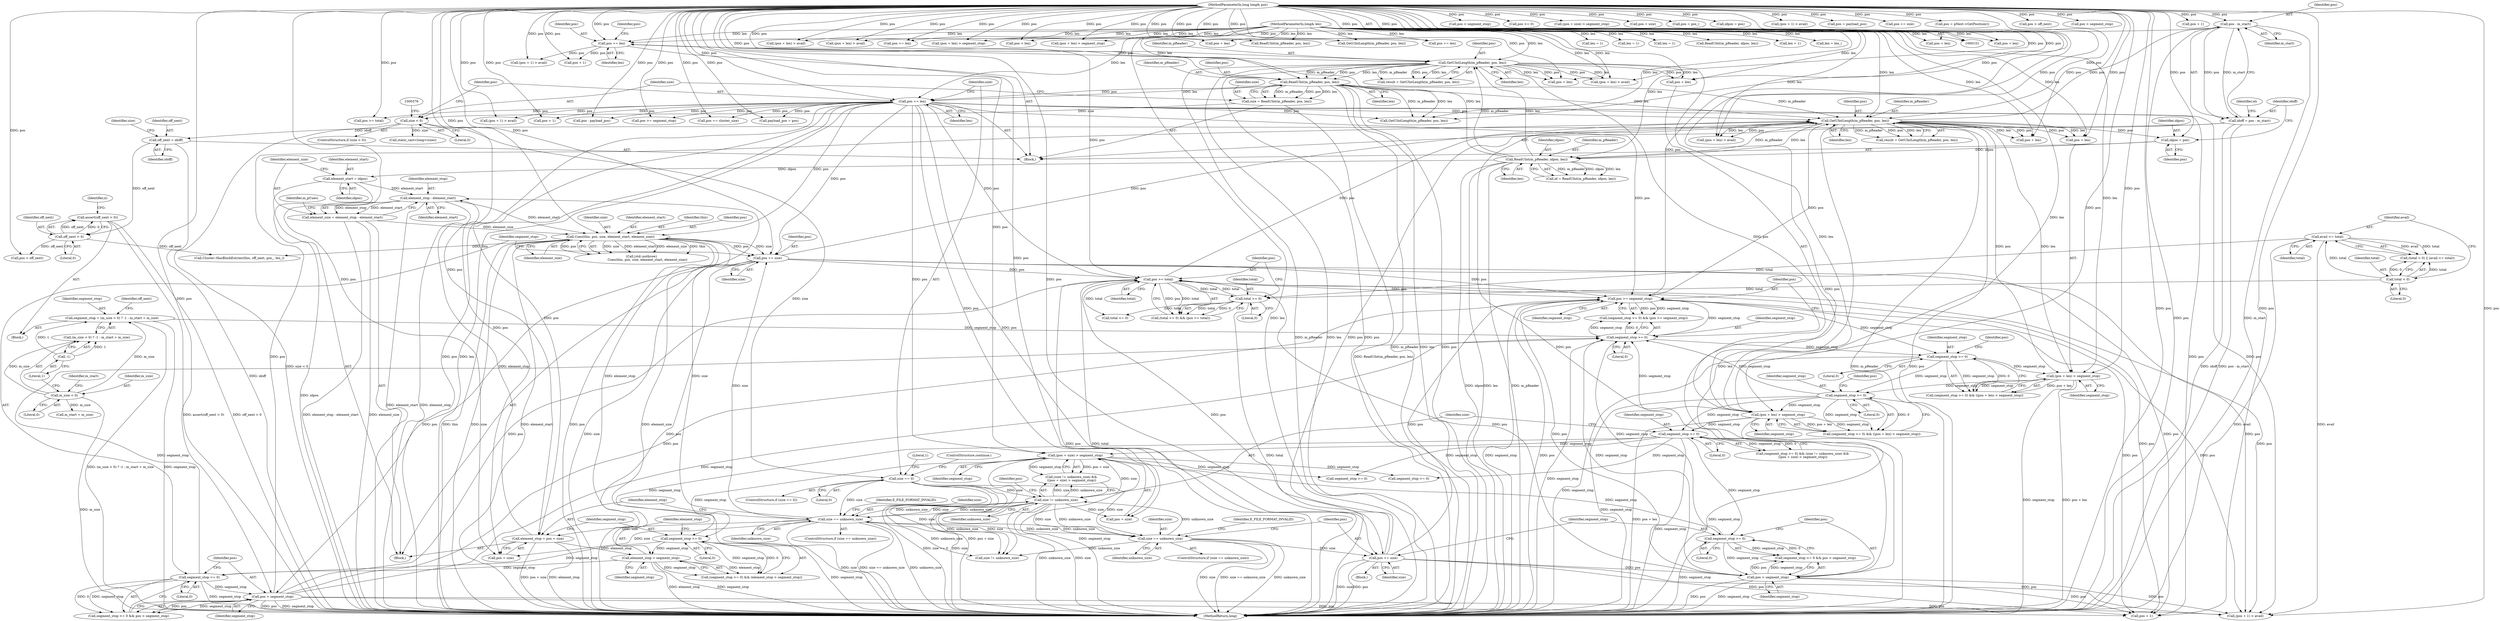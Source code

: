 digraph "0_Android_cc274e2abe8b2a6698a5c47d8aa4bb45f1f9538d_8@API" {
"1000511" [label="(Call,assert(off_next > 0))"];
"1000512" [label="(Call,off_next > 0)"];
"1000500" [label="(Call,off_next = idoff)"];
"1000281" [label="(Call,idoff = pos - m_start)"];
"1000283" [label="(Call,pos - m_start)"];
"1000153" [label="(MethodParameterIn,long long& pos)"];
"1000238" [label="(Call,GetUIntLength(m_pReader, pos, len))"];
"1000366" [label="(Call,ReadUInt(m_pReader, pos, len))"];
"1000325" [label="(Call,GetUIntLength(m_pReader, pos, len))"];
"1000289" [label="(Call,ReadUInt(m_pReader, idpos, len))"];
"1000277" [label="(Call,idpos = pos)"];
"1000154" [label="(MethodParameterIn,long& len)"];
"1000308" [label="(Call,pos += len)"];
"1000208" [label="(Call,pos >= total)"];
"1000461" [label="(Call,pos += size)"];
"1000449" [label="(Call,Cues(this, pos, size, element_start, element_size))"];
"1000378" [label="(Call,pos += len)"];
"1000411" [label="(Call,size == unknown_size)"];
"1000382" [label="(Call,size == 0)"];
"1000371" [label="(Call,size < 0)"];
"1000364" [label="(Call,size = ReadUInt(m_pReader, pos, len))"];
"1000394" [label="(Call,size != unknown_size)"];
"1000481" [label="(Call,size == unknown_size)"];
"1000439" [label="(Call,element_stop - element_start)"];
"1000427" [label="(Call,element_stop > segment_stop)"];
"1000417" [label="(Call,element_stop = pos + size)"];
"1000424" [label="(Call,segment_stop >= 0)"];
"1000397" [label="(Call,(pos + size) > segment_stop)"];
"1000390" [label="(Call,segment_stop >= 0)"];
"1000348" [label="(Call,(pos + len) > segment_stop)"];
"1000345" [label="(Call,segment_stop >= 0)"];
"1000258" [label="(Call,segment_stop >= 0)"];
"1000215" [label="(Call,segment_stop >= 0)"];
"1000181" [label="(Call,segment_stop = (m_size < 0) ? -1 : m_start + m_size)"];
"1000187" [label="(Call,-1)"];
"1000184" [label="(Call,m_size < 0)"];
"1000494" [label="(Call,pos > segment_stop)"];
"1000486" [label="(Call,pos += size)"];
"1000491" [label="(Call,segment_stop >= 0)"];
"1000466" [label="(Call,segment_stop >= 0)"];
"1000469" [label="(Call,pos > segment_stop)"];
"1000218" [label="(Call,pos >= segment_stop)"];
"1000261" [label="(Call,(pos + len) > segment_stop)"];
"1000433" [label="(Call,element_start = idpos)"];
"1000437" [label="(Call,element_size = element_stop - element_start)"];
"1000205" [label="(Call,total >= 0)"];
"1000177" [label="(Call,avail <= total)"];
"1000174" [label="(Call,total < 0)"];
"1000283" [label="(Call,pos - m_start)"];
"1000224" [label="(Call,(pos + 1) > avail)"];
"1000204" [label="(Call,(total >= 0) && (pos >= total))"];
"1000465" [label="(Call,segment_stop >= 0 && pos > segment_stop)"];
"1000177" [label="(Call,avail <= total)"];
"1000748" [label="(Call,(pos + len) > avail)"];
"1000890" [label="(Call,pos > segment_stop)"];
"1000241" [label="(Identifier,len)"];
"1000385" [label="(ControlStructure,continue;)"];
"1000438" [label="(Identifier,element_size)"];
"1000491" [label="(Call,segment_stop >= 0)"];
"1000279" [label="(Identifier,pos)"];
"1000277" [label="(Call,idpos = pos)"];
"1000463" [label="(Identifier,size)"];
"1000367" [label="(Identifier,m_pReader)"];
"1000492" [label="(Identifier,segment_stop)"];
"1000399" [label="(Identifier,pos)"];
"1000257" [label="(Call,(segment_stop >= 0) && ((pos + len) > segment_stop))"];
"1000357" [label="(Call,pos + len)"];
"1000567" [label="(Call,pos >= 0)"];
"1000187" [label="(Call,-1)"];
"1000417" [label="(Call,element_stop = pos + size)"];
"1000369" [label="(Identifier,len)"];
"1000854" [label="(Call,pos += len)"];
"1000704" [label="(Call,pos + 1)"];
"1000183" [label="(Call,(m_size < 0) ? -1 : m_start + m_size)"];
"1000689" [label="(Call,pos >= total)"];
"1000615" [label="(Call,len = len_)"];
"1000364" [label="(Call,size = ReadUInt(m_pReader, pos, len))"];
"1000875" [label="(Call,(pos + size) > segment_stop)"];
"1000428" [label="(Identifier,element_stop)"];
"1000375" [label="(Call,static_cast<long>(size))"];
"1000260" [label="(Literal,0)"];
"1000371" [label="(Call,size < 0)"];
"1000175" [label="(Identifier,total)"];
"1000876" [label="(Call,pos + size)"];
"1000312" [label="(Call,(pos + 1) > avail)"];
"1000450" [label="(Identifier,this)"];
"1000325" [label="(Call,GetUIntLength(m_pReader, pos, len))"];
"1000434" [label="(Identifier,element_start)"];
"1000225" [label="(Call,pos + 1)"];
"1000308" [label="(Call,pos += len)"];
"1000612" [label="(Call,pos = pos_)"];
"1000824" [label="(Call,(pos + len) > segment_stop)"];
"1000426" [label="(Literal,0)"];
"1000188" [label="(Literal,1)"];
"1000470" [label="(Identifier,pos)"];
"1000486" [label="(Call,pos += size)"];
"1000181" [label="(Call,segment_stop = (m_size < 0) ? -1 : m_start + m_size)"];
"1000179" [label="(Identifier,total)"];
"1000270" [label="(Call,pos + len)"];
"1000185" [label="(Identifier,m_size)"];
"1000423" [label="(Call,(segment_stop >= 0) && (element_stop > segment_stop))"];
"1000209" [label="(Identifier,pos)"];
"1000173" [label="(Call,(total < 0) || (avail <= total))"];
"1000258" [label="(Call,segment_stop >= 0)"];
"1000679" [label="(Call,payload_pos = pos)"];
"1000496" [label="(Identifier,segment_stop)"];
"1000194" [label="(Identifier,off_next)"];
"1000740" [label="(Call,(pos + len) > segment_stop)"];
"1000756" [label="(Call,idpos = pos)"];
"1000265" [label="(Identifier,segment_stop)"];
"1000784" [label="(Call,pos += len)"];
"1000366" [label="(Call,ReadUInt(m_pReader, pos, len))"];
"1000912" [label="(Call,segment_stop >= 0)"];
"1000480" [label="(ControlStructure,if (size == unknown_size))"];
"1000832" [label="(Call,(pos + len) > avail)"];
"1000788" [label="(Call,(pos + 1) > avail)"];
"1000513" [label="(Identifier,off_next)"];
"1000424" [label="(Call,segment_stop >= 0)"];
"1000381" [label="(ControlStructure,if (size == 0))"];
"1000433" [label="(Call,element_start = idpos)"];
"1000230" [label="(Call,len = 1)"];
"1000429" [label="(Identifier,segment_stop)"];
"1000439" [label="(Call,element_stop - element_start)"];
"1000261" [label="(Call,(pos + len) > segment_stop)"];
"1000505" [label="(Identifier,size)"];
"1000922" [label="(MethodReturn,long)"];
"1000327" [label="(Identifier,pos)"];
"1000418" [label="(Identifier,element_stop)"];
"1000485" [label="(Identifier,E_FILE_FORMAT_INVALID)"];
"1000217" [label="(Literal,0)"];
"1000415" [label="(Identifier,E_FILE_FORMAT_INVALID)"];
"1000419" [label="(Call,pos + size)"];
"1000392" [label="(Literal,0)"];
"1000410" [label="(ControlStructure,if (size == unknown_size))"];
"1000500" [label="(Call,off_next = idoff)"];
"1000345" [label="(Call,segment_stop >= 0)"];
"1000259" [label="(Identifier,segment_stop)"];
"1000571" [label="(Call,pos < off_next)"];
"1000189" [label="(Call,m_start + m_size)"];
"1000382" [label="(Call,size == 0)"];
"1000384" [label="(Literal,0)"];
"1000387" [label="(Literal,1)"];
"1000741" [label="(Call,pos + len)"];
"1000323" [label="(Call,result = GetUIntLength(m_pReader, pos, len))"];
"1000284" [label="(Identifier,pos)"];
"1000326" [label="(Identifier,m_pReader)"];
"1000352" [label="(Identifier,segment_stop)"];
"1000282" [label="(Identifier,idoff)"];
"1000437" [label="(Call,element_size = element_stop - element_start)"];
"1000904" [label="(Call,pos = payload_pos)"];
"1000153" [label="(MethodParameterIn,long long& pos)"];
"1000350" [label="(Identifier,pos)"];
"1000287" [label="(Call,id = ReadUInt(m_pReader, idpos, len))"];
"1000412" [label="(Identifier,size)"];
"1000511" [label="(Call,assert(off_next > 0))"];
"1000154" [label="(MethodParameterIn,long& len)"];
"1000396" [label="(Identifier,unknown_size)"];
"1000216" [label="(Identifier,segment_stop)"];
"1000427" [label="(Call,element_stop > segment_stop)"];
"1000393" [label="(Call,(size != unknown_size) &&\n ((pos + size) > segment_stop))"];
"1000907" [label="(Call,pos += cluster_size)"];
"1000451" [label="(Identifier,pos)"];
"1000444" [label="(Identifier,m_pCues)"];
"1000379" [label="(Identifier,pos)"];
"1000263" [label="(Identifier,pos)"];
"1000493" [label="(Literal,0)"];
"1000190" [label="(Identifier,m_start)"];
"1000452" [label="(Identifier,size)"];
"1000440" [label="(Identifier,element_stop)"];
"1000409" [label="(Block,)"];
"1000488" [label="(Identifier,size)"];
"1000709" [label="(Call,len = 1)"];
"1000461" [label="(Call,pos += size)"];
"1000285" [label="(Identifier,m_start)"];
"1000291" [label="(Identifier,idpos)"];
"1000186" [label="(Literal,0)"];
"1000184" [label="(Call,m_size < 0)"];
"1000411" [label="(Call,size == unknown_size)"];
"1000309" [label="(Identifier,pos)"];
"1000435" [label="(Identifier,idpos)"];
"1000383" [label="(Identifier,size)"];
"1000155" [label="(Block,)"];
"1000314" [label="(Identifier,pos)"];
"1000380" [label="(Identifier,len)"];
"1000447" [label="(Call,(std::nothrow)\n            Cues(this, pos, size, element_start, element_size))"];
"1000695" [label="(Call,segment_stop >= 0)"];
"1000292" [label="(Identifier,len)"];
"1000269" [label="(Call,(pos + len) > avail)"];
"1000441" [label="(Identifier,element_start)"];
"1000240" [label="(Identifier,pos)"];
"1000882" [label="(Call,pos += size)"];
"1000344" [label="(Call,(segment_stop >= 0) && ((pos + len) > segment_stop))"];
"1000468" [label="(Literal,0)"];
"1000318" [label="(Call,len = 1)"];
"1000176" [label="(Literal,0)"];
"1000762" [label="(Call,ReadUInt(m_pReader, idpos, len))"];
"1000290" [label="(Identifier,m_pReader)"];
"1000494" [label="(Call,pos > segment_stop)"];
"1000516" [label="(Identifier,ii)"];
"1000490" [label="(Call,segment_stop >= 0 && pos > segment_stop)"];
"1000483" [label="(Identifier,unknown_size)"];
"1000794" [label="(Call,len = 1)"];
"1000346" [label="(Identifier,segment_stop)"];
"1000502" [label="(Identifier,idoff)"];
"1000349" [label="(Call,pos + len)"];
"1000479" [label="(Block,)"];
"1000238" [label="(Call,GetUIntLength(m_pReader, pos, len))"];
"1000365" [label="(Identifier,size)"];
"1000467" [label="(Identifier,segment_stop)"];
"1000401" [label="(Identifier,segment_stop)"];
"1000495" [label="(Identifier,pos)"];
"1000833" [label="(Call,pos + len)"];
"1000394" [label="(Call,size != unknown_size)"];
"1000563" [label="(Call,pos = pNext->GetPosition())"];
"1000602" [label="(Call,Cluster::HasBlockEntries(this, off_next, pos_, len_))"];
"1000842" [label="(Call,ReadUInt(m_pReader, pos, len))"];
"1000449" [label="(Call,Cues(this, pos, size, element_start, element_size))"];
"1000471" [label="(Identifier,segment_stop)"];
"1000512" [label="(Call,off_next > 0)"];
"1000207" [label="(Literal,0)"];
"1000391" [label="(Identifier,segment_stop)"];
"1000262" [label="(Call,pos + len)"];
"1000347" [label="(Literal,0)"];
"1000288" [label="(Identifier,id)"];
"1000378" [label="(Call,pos += len)"];
"1000239" [label="(Identifier,m_pReader)"];
"1000289" [label="(Call,ReadUInt(m_pReader, idpos, len))"];
"1000348" [label="(Call,(pos + len) > segment_stop)"];
"1000703" [label="(Call,(pos + 1) > avail)"];
"1000801" [label="(Call,GetUIntLength(m_pReader, pos, len))"];
"1000372" [label="(Identifier,size)"];
"1000220" [label="(Identifier,segment_stop)"];
"1000469" [label="(Call,pos > segment_stop)"];
"1000218" [label="(Call,pos >= segment_stop)"];
"1000313" [label="(Call,pos + 1)"];
"1000454" [label="(Identifier,element_size)"];
"1000389" [label="(Call,(segment_stop >= 0) && (size != unknown_size) &&\n ((pos + size) > segment_stop))"];
"1000210" [label="(Identifier,total)"];
"1000368" [label="(Identifier,pos)"];
"1000581" [label="(Call,pos > off_next)"];
"1000390" [label="(Call,segment_stop >= 0)"];
"1000897" [label="(Call,pos - payload_pos)"];
"1000825" [label="(Call,pos + len)"];
"1000182" [label="(Identifier,segment_stop)"];
"1000174" [label="(Call,total < 0)"];
"1000514" [label="(Literal,0)"];
"1000686" [label="(Call,total >= 0)"];
"1000453" [label="(Identifier,element_start)"];
"1000219" [label="(Identifier,pos)"];
"1000214" [label="(Call,(segment_stop >= 0) && (pos >= segment_stop))"];
"1000395" [label="(Identifier,size)"];
"1000397" [label="(Call,(pos + size) > segment_stop)"];
"1000178" [label="(Identifier,avail)"];
"1000281" [label="(Call,idoff = pos - m_start)"];
"1000205" [label="(Call,total >= 0)"];
"1000236" [label="(Call,result = GetUIntLength(m_pReader, pos, len))"];
"1000501" [label="(Identifier,off_next)"];
"1000328" [label="(Identifier,len)"];
"1000487" [label="(Identifier,pos)"];
"1000466" [label="(Call,segment_stop >= 0)"];
"1000370" [label="(ControlStructure,if (size < 0))"];
"1000413" [label="(Identifier,unknown_size)"];
"1000717" [label="(Call,GetUIntLength(m_pReader, pos, len))"];
"1000356" [label="(Call,(pos + len) > avail)"];
"1000749" [label="(Call,pos + len)"];
"1000425" [label="(Identifier,segment_stop)"];
"1000373" [label="(Literal,0)"];
"1000215" [label="(Call,segment_stop >= 0)"];
"1000915" [label="(Call,pos > segment_stop)"];
"1000206" [label="(Identifier,total)"];
"1000482" [label="(Identifier,size)"];
"1000698" [label="(Call,pos >= segment_stop)"];
"1000789" [label="(Call,pos + 1)"];
"1000504" [label="(Call,size != unknown_size)"];
"1000398" [label="(Call,pos + size)"];
"1000208" [label="(Call,pos >= total)"];
"1000278" [label="(Identifier,idpos)"];
"1000462" [label="(Identifier,pos)"];
"1000202" [label="(Block,)"];
"1000481" [label="(Call,size == unknown_size)"];
"1000310" [label="(Identifier,len)"];
"1000511" -> "1000155"  [label="AST: "];
"1000511" -> "1000512"  [label="CFG: "];
"1000512" -> "1000511"  [label="AST: "];
"1000516" -> "1000511"  [label="CFG: "];
"1000511" -> "1000922"  [label="DDG: assert(off_next > 0)"];
"1000511" -> "1000922"  [label="DDG: off_next > 0"];
"1000512" -> "1000511"  [label="DDG: off_next"];
"1000512" -> "1000511"  [label="DDG: 0"];
"1000512" -> "1000514"  [label="CFG: "];
"1000513" -> "1000512"  [label="AST: "];
"1000514" -> "1000512"  [label="AST: "];
"1000500" -> "1000512"  [label="DDG: off_next"];
"1000512" -> "1000571"  [label="DDG: off_next"];
"1000512" -> "1000602"  [label="DDG: off_next"];
"1000500" -> "1000202"  [label="AST: "];
"1000500" -> "1000502"  [label="CFG: "];
"1000501" -> "1000500"  [label="AST: "];
"1000502" -> "1000500"  [label="AST: "];
"1000505" -> "1000500"  [label="CFG: "];
"1000500" -> "1000922"  [label="DDG: idoff"];
"1000281" -> "1000500"  [label="DDG: idoff"];
"1000281" -> "1000202"  [label="AST: "];
"1000281" -> "1000283"  [label="CFG: "];
"1000282" -> "1000281"  [label="AST: "];
"1000283" -> "1000281"  [label="AST: "];
"1000288" -> "1000281"  [label="CFG: "];
"1000281" -> "1000922"  [label="DDG: idoff"];
"1000281" -> "1000922"  [label="DDG: pos - m_start"];
"1000283" -> "1000281"  [label="DDG: pos"];
"1000283" -> "1000281"  [label="DDG: m_start"];
"1000283" -> "1000285"  [label="CFG: "];
"1000284" -> "1000283"  [label="AST: "];
"1000285" -> "1000283"  [label="AST: "];
"1000283" -> "1000922"  [label="DDG: m_start"];
"1000283" -> "1000922"  [label="DDG: pos"];
"1000153" -> "1000283"  [label="DDG: pos"];
"1000238" -> "1000283"  [label="DDG: pos"];
"1000283" -> "1000308"  [label="DDG: pos"];
"1000153" -> "1000151"  [label="AST: "];
"1000153" -> "1000922"  [label="DDG: pos"];
"1000153" -> "1000208"  [label="DDG: pos"];
"1000153" -> "1000218"  [label="DDG: pos"];
"1000153" -> "1000224"  [label="DDG: pos"];
"1000153" -> "1000225"  [label="DDG: pos"];
"1000153" -> "1000238"  [label="DDG: pos"];
"1000153" -> "1000261"  [label="DDG: pos"];
"1000153" -> "1000262"  [label="DDG: pos"];
"1000153" -> "1000269"  [label="DDG: pos"];
"1000153" -> "1000270"  [label="DDG: pos"];
"1000153" -> "1000277"  [label="DDG: pos"];
"1000153" -> "1000308"  [label="DDG: pos"];
"1000153" -> "1000312"  [label="DDG: pos"];
"1000153" -> "1000313"  [label="DDG: pos"];
"1000153" -> "1000325"  [label="DDG: pos"];
"1000153" -> "1000348"  [label="DDG: pos"];
"1000153" -> "1000349"  [label="DDG: pos"];
"1000153" -> "1000356"  [label="DDG: pos"];
"1000153" -> "1000357"  [label="DDG: pos"];
"1000153" -> "1000366"  [label="DDG: pos"];
"1000153" -> "1000378"  [label="DDG: pos"];
"1000153" -> "1000397"  [label="DDG: pos"];
"1000153" -> "1000398"  [label="DDG: pos"];
"1000153" -> "1000417"  [label="DDG: pos"];
"1000153" -> "1000419"  [label="DDG: pos"];
"1000153" -> "1000449"  [label="DDG: pos"];
"1000153" -> "1000461"  [label="DDG: pos"];
"1000153" -> "1000469"  [label="DDG: pos"];
"1000153" -> "1000486"  [label="DDG: pos"];
"1000153" -> "1000494"  [label="DDG: pos"];
"1000153" -> "1000563"  [label="DDG: pos"];
"1000153" -> "1000567"  [label="DDG: pos"];
"1000153" -> "1000571"  [label="DDG: pos"];
"1000153" -> "1000581"  [label="DDG: pos"];
"1000153" -> "1000612"  [label="DDG: pos"];
"1000153" -> "1000679"  [label="DDG: pos"];
"1000153" -> "1000689"  [label="DDG: pos"];
"1000153" -> "1000698"  [label="DDG: pos"];
"1000153" -> "1000703"  [label="DDG: pos"];
"1000153" -> "1000704"  [label="DDG: pos"];
"1000153" -> "1000717"  [label="DDG: pos"];
"1000153" -> "1000740"  [label="DDG: pos"];
"1000153" -> "1000741"  [label="DDG: pos"];
"1000153" -> "1000748"  [label="DDG: pos"];
"1000153" -> "1000749"  [label="DDG: pos"];
"1000153" -> "1000756"  [label="DDG: pos"];
"1000153" -> "1000784"  [label="DDG: pos"];
"1000153" -> "1000788"  [label="DDG: pos"];
"1000153" -> "1000789"  [label="DDG: pos"];
"1000153" -> "1000801"  [label="DDG: pos"];
"1000153" -> "1000824"  [label="DDG: pos"];
"1000153" -> "1000825"  [label="DDG: pos"];
"1000153" -> "1000832"  [label="DDG: pos"];
"1000153" -> "1000833"  [label="DDG: pos"];
"1000153" -> "1000842"  [label="DDG: pos"];
"1000153" -> "1000854"  [label="DDG: pos"];
"1000153" -> "1000875"  [label="DDG: pos"];
"1000153" -> "1000876"  [label="DDG: pos"];
"1000153" -> "1000882"  [label="DDG: pos"];
"1000153" -> "1000890"  [label="DDG: pos"];
"1000153" -> "1000897"  [label="DDG: pos"];
"1000153" -> "1000904"  [label="DDG: pos"];
"1000153" -> "1000907"  [label="DDG: pos"];
"1000153" -> "1000915"  [label="DDG: pos"];
"1000238" -> "1000236"  [label="AST: "];
"1000238" -> "1000241"  [label="CFG: "];
"1000239" -> "1000238"  [label="AST: "];
"1000240" -> "1000238"  [label="AST: "];
"1000241" -> "1000238"  [label="AST: "];
"1000236" -> "1000238"  [label="CFG: "];
"1000238" -> "1000922"  [label="DDG: m_pReader"];
"1000238" -> "1000922"  [label="DDG: pos"];
"1000238" -> "1000922"  [label="DDG: len"];
"1000238" -> "1000236"  [label="DDG: m_pReader"];
"1000238" -> "1000236"  [label="DDG: pos"];
"1000238" -> "1000236"  [label="DDG: len"];
"1000366" -> "1000238"  [label="DDG: m_pReader"];
"1000366" -> "1000238"  [label="DDG: len"];
"1000208" -> "1000238"  [label="DDG: pos"];
"1000218" -> "1000238"  [label="DDG: pos"];
"1000461" -> "1000238"  [label="DDG: pos"];
"1000469" -> "1000238"  [label="DDG: pos"];
"1000486" -> "1000238"  [label="DDG: pos"];
"1000494" -> "1000238"  [label="DDG: pos"];
"1000378" -> "1000238"  [label="DDG: pos"];
"1000154" -> "1000238"  [label="DDG: len"];
"1000238" -> "1000261"  [label="DDG: pos"];
"1000238" -> "1000261"  [label="DDG: len"];
"1000238" -> "1000262"  [label="DDG: pos"];
"1000238" -> "1000262"  [label="DDG: len"];
"1000238" -> "1000269"  [label="DDG: pos"];
"1000238" -> "1000269"  [label="DDG: len"];
"1000238" -> "1000270"  [label="DDG: pos"];
"1000238" -> "1000270"  [label="DDG: len"];
"1000238" -> "1000277"  [label="DDG: pos"];
"1000238" -> "1000289"  [label="DDG: m_pReader"];
"1000238" -> "1000289"  [label="DDG: len"];
"1000366" -> "1000364"  [label="AST: "];
"1000366" -> "1000369"  [label="CFG: "];
"1000367" -> "1000366"  [label="AST: "];
"1000368" -> "1000366"  [label="AST: "];
"1000369" -> "1000366"  [label="AST: "];
"1000364" -> "1000366"  [label="CFG: "];
"1000366" -> "1000922"  [label="DDG: len"];
"1000366" -> "1000922"  [label="DDG: pos"];
"1000366" -> "1000922"  [label="DDG: m_pReader"];
"1000366" -> "1000364"  [label="DDG: m_pReader"];
"1000366" -> "1000364"  [label="DDG: pos"];
"1000366" -> "1000364"  [label="DDG: len"];
"1000325" -> "1000366"  [label="DDG: m_pReader"];
"1000325" -> "1000366"  [label="DDG: pos"];
"1000325" -> "1000366"  [label="DDG: len"];
"1000154" -> "1000366"  [label="DDG: len"];
"1000366" -> "1000378"  [label="DDG: len"];
"1000366" -> "1000378"  [label="DDG: pos"];
"1000366" -> "1000717"  [label="DDG: m_pReader"];
"1000366" -> "1000717"  [label="DDG: len"];
"1000325" -> "1000323"  [label="AST: "];
"1000325" -> "1000328"  [label="CFG: "];
"1000326" -> "1000325"  [label="AST: "];
"1000327" -> "1000325"  [label="AST: "];
"1000328" -> "1000325"  [label="AST: "];
"1000323" -> "1000325"  [label="CFG: "];
"1000325" -> "1000922"  [label="DDG: m_pReader"];
"1000325" -> "1000922"  [label="DDG: len"];
"1000325" -> "1000922"  [label="DDG: pos"];
"1000325" -> "1000323"  [label="DDG: m_pReader"];
"1000325" -> "1000323"  [label="DDG: pos"];
"1000325" -> "1000323"  [label="DDG: len"];
"1000289" -> "1000325"  [label="DDG: m_pReader"];
"1000289" -> "1000325"  [label="DDG: len"];
"1000308" -> "1000325"  [label="DDG: pos"];
"1000154" -> "1000325"  [label="DDG: len"];
"1000325" -> "1000348"  [label="DDG: pos"];
"1000325" -> "1000348"  [label="DDG: len"];
"1000325" -> "1000349"  [label="DDG: pos"];
"1000325" -> "1000349"  [label="DDG: len"];
"1000325" -> "1000356"  [label="DDG: pos"];
"1000325" -> "1000356"  [label="DDG: len"];
"1000325" -> "1000357"  [label="DDG: pos"];
"1000325" -> "1000357"  [label="DDG: len"];
"1000289" -> "1000287"  [label="AST: "];
"1000289" -> "1000292"  [label="CFG: "];
"1000290" -> "1000289"  [label="AST: "];
"1000291" -> "1000289"  [label="AST: "];
"1000292" -> "1000289"  [label="AST: "];
"1000287" -> "1000289"  [label="CFG: "];
"1000289" -> "1000922"  [label="DDG: idpos"];
"1000289" -> "1000922"  [label="DDG: len"];
"1000289" -> "1000922"  [label="DDG: m_pReader"];
"1000289" -> "1000287"  [label="DDG: m_pReader"];
"1000289" -> "1000287"  [label="DDG: idpos"];
"1000289" -> "1000287"  [label="DDG: len"];
"1000277" -> "1000289"  [label="DDG: idpos"];
"1000154" -> "1000289"  [label="DDG: len"];
"1000289" -> "1000308"  [label="DDG: len"];
"1000289" -> "1000433"  [label="DDG: idpos"];
"1000277" -> "1000202"  [label="AST: "];
"1000277" -> "1000279"  [label="CFG: "];
"1000278" -> "1000277"  [label="AST: "];
"1000279" -> "1000277"  [label="AST: "];
"1000282" -> "1000277"  [label="CFG: "];
"1000154" -> "1000151"  [label="AST: "];
"1000154" -> "1000922"  [label="DDG: len"];
"1000154" -> "1000230"  [label="DDG: len"];
"1000154" -> "1000261"  [label="DDG: len"];
"1000154" -> "1000262"  [label="DDG: len"];
"1000154" -> "1000269"  [label="DDG: len"];
"1000154" -> "1000270"  [label="DDG: len"];
"1000154" -> "1000308"  [label="DDG: len"];
"1000154" -> "1000318"  [label="DDG: len"];
"1000154" -> "1000348"  [label="DDG: len"];
"1000154" -> "1000349"  [label="DDG: len"];
"1000154" -> "1000356"  [label="DDG: len"];
"1000154" -> "1000357"  [label="DDG: len"];
"1000154" -> "1000378"  [label="DDG: len"];
"1000154" -> "1000615"  [label="DDG: len"];
"1000154" -> "1000709"  [label="DDG: len"];
"1000154" -> "1000717"  [label="DDG: len"];
"1000154" -> "1000740"  [label="DDG: len"];
"1000154" -> "1000741"  [label="DDG: len"];
"1000154" -> "1000748"  [label="DDG: len"];
"1000154" -> "1000749"  [label="DDG: len"];
"1000154" -> "1000762"  [label="DDG: len"];
"1000154" -> "1000784"  [label="DDG: len"];
"1000154" -> "1000794"  [label="DDG: len"];
"1000154" -> "1000801"  [label="DDG: len"];
"1000154" -> "1000824"  [label="DDG: len"];
"1000154" -> "1000825"  [label="DDG: len"];
"1000154" -> "1000832"  [label="DDG: len"];
"1000154" -> "1000833"  [label="DDG: len"];
"1000154" -> "1000842"  [label="DDG: len"];
"1000154" -> "1000854"  [label="DDG: len"];
"1000308" -> "1000202"  [label="AST: "];
"1000308" -> "1000310"  [label="CFG: "];
"1000309" -> "1000308"  [label="AST: "];
"1000310" -> "1000308"  [label="AST: "];
"1000314" -> "1000308"  [label="CFG: "];
"1000308" -> "1000312"  [label="DDG: pos"];
"1000308" -> "1000313"  [label="DDG: pos"];
"1000208" -> "1000204"  [label="AST: "];
"1000208" -> "1000210"  [label="CFG: "];
"1000209" -> "1000208"  [label="AST: "];
"1000210" -> "1000208"  [label="AST: "];
"1000204" -> "1000208"  [label="CFG: "];
"1000208" -> "1000922"  [label="DDG: pos"];
"1000208" -> "1000922"  [label="DDG: total"];
"1000208" -> "1000205"  [label="DDG: total"];
"1000208" -> "1000204"  [label="DDG: pos"];
"1000208" -> "1000204"  [label="DDG: total"];
"1000461" -> "1000208"  [label="DDG: pos"];
"1000469" -> "1000208"  [label="DDG: pos"];
"1000486" -> "1000208"  [label="DDG: pos"];
"1000494" -> "1000208"  [label="DDG: pos"];
"1000378" -> "1000208"  [label="DDG: pos"];
"1000205" -> "1000208"  [label="DDG: total"];
"1000208" -> "1000218"  [label="DDG: pos"];
"1000208" -> "1000224"  [label="DDG: pos"];
"1000208" -> "1000225"  [label="DDG: pos"];
"1000208" -> "1000686"  [label="DDG: total"];
"1000461" -> "1000409"  [label="AST: "];
"1000461" -> "1000463"  [label="CFG: "];
"1000462" -> "1000461"  [label="AST: "];
"1000463" -> "1000461"  [label="AST: "];
"1000467" -> "1000461"  [label="CFG: "];
"1000461" -> "1000922"  [label="DDG: size"];
"1000461" -> "1000922"  [label="DDG: pos"];
"1000461" -> "1000218"  [label="DDG: pos"];
"1000461" -> "1000224"  [label="DDG: pos"];
"1000461" -> "1000225"  [label="DDG: pos"];
"1000449" -> "1000461"  [label="DDG: size"];
"1000449" -> "1000461"  [label="DDG: pos"];
"1000411" -> "1000461"  [label="DDG: size"];
"1000378" -> "1000461"  [label="DDG: pos"];
"1000461" -> "1000469"  [label="DDG: pos"];
"1000449" -> "1000447"  [label="AST: "];
"1000449" -> "1000454"  [label="CFG: "];
"1000450" -> "1000449"  [label="AST: "];
"1000451" -> "1000449"  [label="AST: "];
"1000452" -> "1000449"  [label="AST: "];
"1000453" -> "1000449"  [label="AST: "];
"1000454" -> "1000449"  [label="AST: "];
"1000447" -> "1000449"  [label="CFG: "];
"1000449" -> "1000922"  [label="DDG: this"];
"1000449" -> "1000922"  [label="DDG: size"];
"1000449" -> "1000922"  [label="DDG: element_start"];
"1000449" -> "1000922"  [label="DDG: pos"];
"1000449" -> "1000922"  [label="DDG: element_size"];
"1000449" -> "1000447"  [label="DDG: size"];
"1000449" -> "1000447"  [label="DDG: element_start"];
"1000449" -> "1000447"  [label="DDG: element_size"];
"1000449" -> "1000447"  [label="DDG: this"];
"1000449" -> "1000447"  [label="DDG: pos"];
"1000378" -> "1000449"  [label="DDG: pos"];
"1000411" -> "1000449"  [label="DDG: size"];
"1000439" -> "1000449"  [label="DDG: element_start"];
"1000437" -> "1000449"  [label="DDG: element_size"];
"1000449" -> "1000602"  [label="DDG: this"];
"1000378" -> "1000202"  [label="AST: "];
"1000378" -> "1000380"  [label="CFG: "];
"1000379" -> "1000378"  [label="AST: "];
"1000380" -> "1000378"  [label="AST: "];
"1000383" -> "1000378"  [label="CFG: "];
"1000378" -> "1000922"  [label="DDG: len"];
"1000378" -> "1000922"  [label="DDG: pos"];
"1000378" -> "1000218"  [label="DDG: pos"];
"1000378" -> "1000224"  [label="DDG: pos"];
"1000378" -> "1000225"  [label="DDG: pos"];
"1000378" -> "1000397"  [label="DDG: pos"];
"1000378" -> "1000398"  [label="DDG: pos"];
"1000378" -> "1000417"  [label="DDG: pos"];
"1000378" -> "1000419"  [label="DDG: pos"];
"1000378" -> "1000486"  [label="DDG: pos"];
"1000378" -> "1000679"  [label="DDG: pos"];
"1000378" -> "1000689"  [label="DDG: pos"];
"1000378" -> "1000698"  [label="DDG: pos"];
"1000378" -> "1000703"  [label="DDG: pos"];
"1000378" -> "1000704"  [label="DDG: pos"];
"1000378" -> "1000717"  [label="DDG: pos"];
"1000378" -> "1000897"  [label="DDG: pos"];
"1000378" -> "1000907"  [label="DDG: pos"];
"1000411" -> "1000410"  [label="AST: "];
"1000411" -> "1000413"  [label="CFG: "];
"1000412" -> "1000411"  [label="AST: "];
"1000413" -> "1000411"  [label="AST: "];
"1000415" -> "1000411"  [label="CFG: "];
"1000418" -> "1000411"  [label="CFG: "];
"1000411" -> "1000922"  [label="DDG: size == unknown_size"];
"1000411" -> "1000922"  [label="DDG: size"];
"1000411" -> "1000922"  [label="DDG: unknown_size"];
"1000411" -> "1000394"  [label="DDG: unknown_size"];
"1000382" -> "1000411"  [label="DDG: size"];
"1000394" -> "1000411"  [label="DDG: size"];
"1000394" -> "1000411"  [label="DDG: unknown_size"];
"1000481" -> "1000411"  [label="DDG: unknown_size"];
"1000411" -> "1000417"  [label="DDG: size"];
"1000411" -> "1000419"  [label="DDG: size"];
"1000411" -> "1000481"  [label="DDG: unknown_size"];
"1000411" -> "1000504"  [label="DDG: unknown_size"];
"1000382" -> "1000381"  [label="AST: "];
"1000382" -> "1000384"  [label="CFG: "];
"1000383" -> "1000382"  [label="AST: "];
"1000384" -> "1000382"  [label="AST: "];
"1000385" -> "1000382"  [label="CFG: "];
"1000387" -> "1000382"  [label="CFG: "];
"1000382" -> "1000922"  [label="DDG: size"];
"1000382" -> "1000922"  [label="DDG: size == 0"];
"1000371" -> "1000382"  [label="DDG: size"];
"1000382" -> "1000394"  [label="DDG: size"];
"1000382" -> "1000481"  [label="DDG: size"];
"1000382" -> "1000504"  [label="DDG: size"];
"1000371" -> "1000370"  [label="AST: "];
"1000371" -> "1000373"  [label="CFG: "];
"1000372" -> "1000371"  [label="AST: "];
"1000373" -> "1000371"  [label="AST: "];
"1000376" -> "1000371"  [label="CFG: "];
"1000379" -> "1000371"  [label="CFG: "];
"1000371" -> "1000922"  [label="DDG: size < 0"];
"1000364" -> "1000371"  [label="DDG: size"];
"1000371" -> "1000375"  [label="DDG: size"];
"1000364" -> "1000202"  [label="AST: "];
"1000365" -> "1000364"  [label="AST: "];
"1000372" -> "1000364"  [label="CFG: "];
"1000364" -> "1000922"  [label="DDG: ReadUInt(m_pReader, pos, len)"];
"1000394" -> "1000393"  [label="AST: "];
"1000394" -> "1000396"  [label="CFG: "];
"1000395" -> "1000394"  [label="AST: "];
"1000396" -> "1000394"  [label="AST: "];
"1000399" -> "1000394"  [label="CFG: "];
"1000393" -> "1000394"  [label="CFG: "];
"1000394" -> "1000922"  [label="DDG: unknown_size"];
"1000394" -> "1000922"  [label="DDG: size"];
"1000394" -> "1000393"  [label="DDG: size"];
"1000394" -> "1000393"  [label="DDG: unknown_size"];
"1000481" -> "1000394"  [label="DDG: unknown_size"];
"1000394" -> "1000397"  [label="DDG: size"];
"1000394" -> "1000398"  [label="DDG: size"];
"1000394" -> "1000481"  [label="DDG: size"];
"1000394" -> "1000481"  [label="DDG: unknown_size"];
"1000394" -> "1000504"  [label="DDG: size"];
"1000394" -> "1000504"  [label="DDG: unknown_size"];
"1000481" -> "1000480"  [label="AST: "];
"1000481" -> "1000483"  [label="CFG: "];
"1000482" -> "1000481"  [label="AST: "];
"1000483" -> "1000481"  [label="AST: "];
"1000485" -> "1000481"  [label="CFG: "];
"1000487" -> "1000481"  [label="CFG: "];
"1000481" -> "1000922"  [label="DDG: unknown_size"];
"1000481" -> "1000922"  [label="DDG: size == unknown_size"];
"1000481" -> "1000922"  [label="DDG: size"];
"1000481" -> "1000486"  [label="DDG: size"];
"1000481" -> "1000504"  [label="DDG: unknown_size"];
"1000439" -> "1000437"  [label="AST: "];
"1000439" -> "1000441"  [label="CFG: "];
"1000440" -> "1000439"  [label="AST: "];
"1000441" -> "1000439"  [label="AST: "];
"1000437" -> "1000439"  [label="CFG: "];
"1000439" -> "1000922"  [label="DDG: element_stop"];
"1000439" -> "1000922"  [label="DDG: element_start"];
"1000439" -> "1000437"  [label="DDG: element_stop"];
"1000439" -> "1000437"  [label="DDG: element_start"];
"1000427" -> "1000439"  [label="DDG: element_stop"];
"1000417" -> "1000439"  [label="DDG: element_stop"];
"1000433" -> "1000439"  [label="DDG: element_start"];
"1000427" -> "1000423"  [label="AST: "];
"1000427" -> "1000429"  [label="CFG: "];
"1000428" -> "1000427"  [label="AST: "];
"1000429" -> "1000427"  [label="AST: "];
"1000423" -> "1000427"  [label="CFG: "];
"1000427" -> "1000922"  [label="DDG: element_stop"];
"1000427" -> "1000922"  [label="DDG: segment_stop"];
"1000427" -> "1000423"  [label="DDG: element_stop"];
"1000427" -> "1000423"  [label="DDG: segment_stop"];
"1000417" -> "1000427"  [label="DDG: element_stop"];
"1000424" -> "1000427"  [label="DDG: segment_stop"];
"1000427" -> "1000466"  [label="DDG: segment_stop"];
"1000417" -> "1000409"  [label="AST: "];
"1000417" -> "1000419"  [label="CFG: "];
"1000418" -> "1000417"  [label="AST: "];
"1000419" -> "1000417"  [label="AST: "];
"1000425" -> "1000417"  [label="CFG: "];
"1000417" -> "1000922"  [label="DDG: element_stop"];
"1000417" -> "1000922"  [label="DDG: pos + size"];
"1000424" -> "1000423"  [label="AST: "];
"1000424" -> "1000426"  [label="CFG: "];
"1000425" -> "1000424"  [label="AST: "];
"1000426" -> "1000424"  [label="AST: "];
"1000428" -> "1000424"  [label="CFG: "];
"1000423" -> "1000424"  [label="CFG: "];
"1000424" -> "1000922"  [label="DDG: segment_stop"];
"1000424" -> "1000423"  [label="DDG: segment_stop"];
"1000424" -> "1000423"  [label="DDG: 0"];
"1000397" -> "1000424"  [label="DDG: segment_stop"];
"1000390" -> "1000424"  [label="DDG: segment_stop"];
"1000424" -> "1000466"  [label="DDG: segment_stop"];
"1000397" -> "1000393"  [label="AST: "];
"1000397" -> "1000401"  [label="CFG: "];
"1000398" -> "1000397"  [label="AST: "];
"1000401" -> "1000397"  [label="AST: "];
"1000393" -> "1000397"  [label="CFG: "];
"1000397" -> "1000922"  [label="DDG: pos + size"];
"1000397" -> "1000922"  [label="DDG: segment_stop"];
"1000397" -> "1000393"  [label="DDG: pos + size"];
"1000397" -> "1000393"  [label="DDG: segment_stop"];
"1000390" -> "1000397"  [label="DDG: segment_stop"];
"1000397" -> "1000491"  [label="DDG: segment_stop"];
"1000397" -> "1000695"  [label="DDG: segment_stop"];
"1000397" -> "1000912"  [label="DDG: segment_stop"];
"1000390" -> "1000389"  [label="AST: "];
"1000390" -> "1000392"  [label="CFG: "];
"1000391" -> "1000390"  [label="AST: "];
"1000392" -> "1000390"  [label="AST: "];
"1000395" -> "1000390"  [label="CFG: "];
"1000389" -> "1000390"  [label="CFG: "];
"1000390" -> "1000922"  [label="DDG: segment_stop"];
"1000390" -> "1000389"  [label="DDG: segment_stop"];
"1000390" -> "1000389"  [label="DDG: 0"];
"1000348" -> "1000390"  [label="DDG: segment_stop"];
"1000345" -> "1000390"  [label="DDG: segment_stop"];
"1000390" -> "1000491"  [label="DDG: segment_stop"];
"1000390" -> "1000695"  [label="DDG: segment_stop"];
"1000390" -> "1000912"  [label="DDG: segment_stop"];
"1000348" -> "1000344"  [label="AST: "];
"1000348" -> "1000352"  [label="CFG: "];
"1000349" -> "1000348"  [label="AST: "];
"1000352" -> "1000348"  [label="AST: "];
"1000344" -> "1000348"  [label="CFG: "];
"1000348" -> "1000922"  [label="DDG: pos + len"];
"1000348" -> "1000922"  [label="DDG: segment_stop"];
"1000348" -> "1000215"  [label="DDG: segment_stop"];
"1000348" -> "1000344"  [label="DDG: pos + len"];
"1000348" -> "1000344"  [label="DDG: segment_stop"];
"1000345" -> "1000348"  [label="DDG: segment_stop"];
"1000345" -> "1000344"  [label="AST: "];
"1000345" -> "1000347"  [label="CFG: "];
"1000346" -> "1000345"  [label="AST: "];
"1000347" -> "1000345"  [label="AST: "];
"1000350" -> "1000345"  [label="CFG: "];
"1000344" -> "1000345"  [label="CFG: "];
"1000345" -> "1000922"  [label="DDG: segment_stop"];
"1000345" -> "1000215"  [label="DDG: segment_stop"];
"1000345" -> "1000344"  [label="DDG: segment_stop"];
"1000345" -> "1000344"  [label="DDG: 0"];
"1000258" -> "1000345"  [label="DDG: segment_stop"];
"1000261" -> "1000345"  [label="DDG: segment_stop"];
"1000258" -> "1000257"  [label="AST: "];
"1000258" -> "1000260"  [label="CFG: "];
"1000259" -> "1000258"  [label="AST: "];
"1000260" -> "1000258"  [label="AST: "];
"1000263" -> "1000258"  [label="CFG: "];
"1000257" -> "1000258"  [label="CFG: "];
"1000258" -> "1000922"  [label="DDG: segment_stop"];
"1000258" -> "1000257"  [label="DDG: segment_stop"];
"1000258" -> "1000257"  [label="DDG: 0"];
"1000215" -> "1000258"  [label="DDG: segment_stop"];
"1000218" -> "1000258"  [label="DDG: segment_stop"];
"1000258" -> "1000261"  [label="DDG: segment_stop"];
"1000215" -> "1000214"  [label="AST: "];
"1000215" -> "1000217"  [label="CFG: "];
"1000216" -> "1000215"  [label="AST: "];
"1000217" -> "1000215"  [label="AST: "];
"1000219" -> "1000215"  [label="CFG: "];
"1000214" -> "1000215"  [label="CFG: "];
"1000215" -> "1000922"  [label="DDG: segment_stop"];
"1000215" -> "1000214"  [label="DDG: segment_stop"];
"1000215" -> "1000214"  [label="DDG: 0"];
"1000181" -> "1000215"  [label="DDG: segment_stop"];
"1000494" -> "1000215"  [label="DDG: segment_stop"];
"1000466" -> "1000215"  [label="DDG: segment_stop"];
"1000491" -> "1000215"  [label="DDG: segment_stop"];
"1000469" -> "1000215"  [label="DDG: segment_stop"];
"1000215" -> "1000218"  [label="DDG: segment_stop"];
"1000181" -> "1000155"  [label="AST: "];
"1000181" -> "1000183"  [label="CFG: "];
"1000182" -> "1000181"  [label="AST: "];
"1000183" -> "1000181"  [label="AST: "];
"1000194" -> "1000181"  [label="CFG: "];
"1000181" -> "1000922"  [label="DDG: segment_stop"];
"1000181" -> "1000922"  [label="DDG: (m_size < 0) ? -1 : m_start + m_size"];
"1000187" -> "1000181"  [label="DDG: 1"];
"1000184" -> "1000181"  [label="DDG: m_size"];
"1000187" -> "1000183"  [label="AST: "];
"1000187" -> "1000188"  [label="CFG: "];
"1000188" -> "1000187"  [label="AST: "];
"1000183" -> "1000187"  [label="CFG: "];
"1000187" -> "1000183"  [label="DDG: 1"];
"1000184" -> "1000183"  [label="AST: "];
"1000184" -> "1000186"  [label="CFG: "];
"1000185" -> "1000184"  [label="AST: "];
"1000186" -> "1000184"  [label="AST: "];
"1000188" -> "1000184"  [label="CFG: "];
"1000190" -> "1000184"  [label="CFG: "];
"1000184" -> "1000922"  [label="DDG: m_size"];
"1000184" -> "1000183"  [label="DDG: m_size"];
"1000184" -> "1000189"  [label="DDG: m_size"];
"1000494" -> "1000490"  [label="AST: "];
"1000494" -> "1000496"  [label="CFG: "];
"1000495" -> "1000494"  [label="AST: "];
"1000496" -> "1000494"  [label="AST: "];
"1000490" -> "1000494"  [label="CFG: "];
"1000494" -> "1000922"  [label="DDG: segment_stop"];
"1000494" -> "1000922"  [label="DDG: pos"];
"1000494" -> "1000218"  [label="DDG: pos"];
"1000494" -> "1000224"  [label="DDG: pos"];
"1000494" -> "1000225"  [label="DDG: pos"];
"1000494" -> "1000490"  [label="DDG: pos"];
"1000494" -> "1000490"  [label="DDG: segment_stop"];
"1000486" -> "1000494"  [label="DDG: pos"];
"1000491" -> "1000494"  [label="DDG: segment_stop"];
"1000486" -> "1000479"  [label="AST: "];
"1000486" -> "1000488"  [label="CFG: "];
"1000487" -> "1000486"  [label="AST: "];
"1000488" -> "1000486"  [label="AST: "];
"1000492" -> "1000486"  [label="CFG: "];
"1000486" -> "1000922"  [label="DDG: size"];
"1000486" -> "1000922"  [label="DDG: pos"];
"1000486" -> "1000218"  [label="DDG: pos"];
"1000486" -> "1000224"  [label="DDG: pos"];
"1000486" -> "1000225"  [label="DDG: pos"];
"1000491" -> "1000490"  [label="AST: "];
"1000491" -> "1000493"  [label="CFG: "];
"1000492" -> "1000491"  [label="AST: "];
"1000493" -> "1000491"  [label="AST: "];
"1000495" -> "1000491"  [label="CFG: "];
"1000490" -> "1000491"  [label="CFG: "];
"1000491" -> "1000922"  [label="DDG: segment_stop"];
"1000491" -> "1000490"  [label="DDG: segment_stop"];
"1000491" -> "1000490"  [label="DDG: 0"];
"1000466" -> "1000465"  [label="AST: "];
"1000466" -> "1000468"  [label="CFG: "];
"1000467" -> "1000466"  [label="AST: "];
"1000468" -> "1000466"  [label="AST: "];
"1000470" -> "1000466"  [label="CFG: "];
"1000465" -> "1000466"  [label="CFG: "];
"1000466" -> "1000922"  [label="DDG: segment_stop"];
"1000466" -> "1000465"  [label="DDG: segment_stop"];
"1000466" -> "1000465"  [label="DDG: 0"];
"1000466" -> "1000469"  [label="DDG: segment_stop"];
"1000469" -> "1000465"  [label="AST: "];
"1000469" -> "1000471"  [label="CFG: "];
"1000470" -> "1000469"  [label="AST: "];
"1000471" -> "1000469"  [label="AST: "];
"1000465" -> "1000469"  [label="CFG: "];
"1000469" -> "1000922"  [label="DDG: segment_stop"];
"1000469" -> "1000922"  [label="DDG: pos"];
"1000469" -> "1000218"  [label="DDG: pos"];
"1000469" -> "1000224"  [label="DDG: pos"];
"1000469" -> "1000225"  [label="DDG: pos"];
"1000469" -> "1000465"  [label="DDG: pos"];
"1000469" -> "1000465"  [label="DDG: segment_stop"];
"1000218" -> "1000214"  [label="AST: "];
"1000218" -> "1000220"  [label="CFG: "];
"1000219" -> "1000218"  [label="AST: "];
"1000220" -> "1000218"  [label="AST: "];
"1000214" -> "1000218"  [label="CFG: "];
"1000218" -> "1000922"  [label="DDG: pos"];
"1000218" -> "1000922"  [label="DDG: segment_stop"];
"1000218" -> "1000214"  [label="DDG: pos"];
"1000218" -> "1000214"  [label="DDG: segment_stop"];
"1000218" -> "1000224"  [label="DDG: pos"];
"1000218" -> "1000225"  [label="DDG: pos"];
"1000261" -> "1000257"  [label="AST: "];
"1000261" -> "1000265"  [label="CFG: "];
"1000262" -> "1000261"  [label="AST: "];
"1000265" -> "1000261"  [label="AST: "];
"1000257" -> "1000261"  [label="CFG: "];
"1000261" -> "1000922"  [label="DDG: segment_stop"];
"1000261" -> "1000922"  [label="DDG: pos + len"];
"1000261" -> "1000257"  [label="DDG: pos + len"];
"1000261" -> "1000257"  [label="DDG: segment_stop"];
"1000433" -> "1000409"  [label="AST: "];
"1000433" -> "1000435"  [label="CFG: "];
"1000434" -> "1000433"  [label="AST: "];
"1000435" -> "1000433"  [label="AST: "];
"1000438" -> "1000433"  [label="CFG: "];
"1000433" -> "1000922"  [label="DDG: idpos"];
"1000437" -> "1000409"  [label="AST: "];
"1000438" -> "1000437"  [label="AST: "];
"1000444" -> "1000437"  [label="CFG: "];
"1000437" -> "1000922"  [label="DDG: element_size"];
"1000437" -> "1000922"  [label="DDG: element_stop - element_start"];
"1000205" -> "1000204"  [label="AST: "];
"1000205" -> "1000207"  [label="CFG: "];
"1000206" -> "1000205"  [label="AST: "];
"1000207" -> "1000205"  [label="AST: "];
"1000209" -> "1000205"  [label="CFG: "];
"1000204" -> "1000205"  [label="CFG: "];
"1000205" -> "1000922"  [label="DDG: total"];
"1000205" -> "1000204"  [label="DDG: total"];
"1000205" -> "1000204"  [label="DDG: 0"];
"1000177" -> "1000205"  [label="DDG: total"];
"1000174" -> "1000205"  [label="DDG: total"];
"1000205" -> "1000686"  [label="DDG: total"];
"1000177" -> "1000173"  [label="AST: "];
"1000177" -> "1000179"  [label="CFG: "];
"1000178" -> "1000177"  [label="AST: "];
"1000179" -> "1000177"  [label="AST: "];
"1000173" -> "1000177"  [label="CFG: "];
"1000177" -> "1000922"  [label="DDG: avail"];
"1000177" -> "1000173"  [label="DDG: avail"];
"1000177" -> "1000173"  [label="DDG: total"];
"1000174" -> "1000177"  [label="DDG: total"];
"1000177" -> "1000224"  [label="DDG: avail"];
"1000174" -> "1000173"  [label="AST: "];
"1000174" -> "1000176"  [label="CFG: "];
"1000175" -> "1000174"  [label="AST: "];
"1000176" -> "1000174"  [label="AST: "];
"1000178" -> "1000174"  [label="CFG: "];
"1000173" -> "1000174"  [label="CFG: "];
"1000174" -> "1000173"  [label="DDG: total"];
"1000174" -> "1000173"  [label="DDG: 0"];
}
